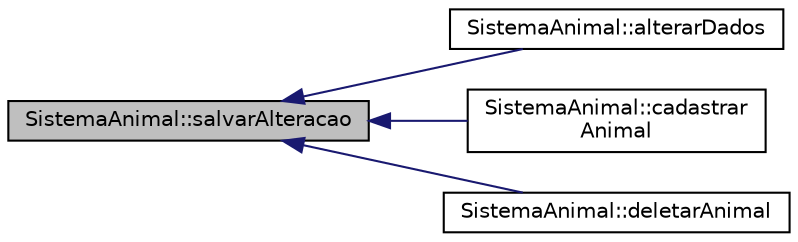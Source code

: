 digraph "SistemaAnimal::salvarAlteracao"
{
  edge [fontname="Helvetica",fontsize="10",labelfontname="Helvetica",labelfontsize="10"];
  node [fontname="Helvetica",fontsize="10",shape=record];
  rankdir="LR";
  Node108 [label="SistemaAnimal::salvarAlteracao",height=0.2,width=0.4,color="black", fillcolor="grey75", style="filled", fontcolor="black"];
  Node108 -> Node109 [dir="back",color="midnightblue",fontsize="10",style="solid",fontname="Helvetica"];
  Node109 [label="SistemaAnimal::alterarDados",height=0.2,width=0.4,color="black", fillcolor="white", style="filled",URL="$class_sistema_animal.html#a3eab13a33419fa9889a625daf0d713a5"];
  Node108 -> Node110 [dir="back",color="midnightblue",fontsize="10",style="solid",fontname="Helvetica"];
  Node110 [label="SistemaAnimal::cadastrar\lAnimal",height=0.2,width=0.4,color="black", fillcolor="white", style="filled",URL="$class_sistema_animal.html#a3a5bb8c67bdddd7c2e0d560a2a6fafa3"];
  Node108 -> Node111 [dir="back",color="midnightblue",fontsize="10",style="solid",fontname="Helvetica"];
  Node111 [label="SistemaAnimal::deletarAnimal",height=0.2,width=0.4,color="black", fillcolor="white", style="filled",URL="$class_sistema_animal.html#ada2d3afa9b4f6a85f0bc100f679663f0"];
}
